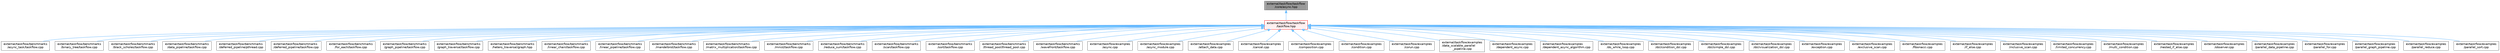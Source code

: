 digraph "external/taskflow/taskflow/core/async.hpp"
{
 // LATEX_PDF_SIZE
  bgcolor="transparent";
  edge [fontname=Helvetica,fontsize=10,labelfontname=Helvetica,labelfontsize=10];
  node [fontname=Helvetica,fontsize=10,shape=box,height=0.2,width=0.4];
  Node1 [id="Node000001",label="external/taskflow/taskflow\l/core/async.hpp",height=0.2,width=0.4,color="gray40", fillcolor="grey60", style="filled", fontcolor="black",tooltip=" "];
  Node1 -> Node2 [id="edge1_Node000001_Node000002",dir="back",color="steelblue1",style="solid",tooltip=" "];
  Node2 [id="Node000002",label="external/taskflow/taskflow\l/taskflow.hpp",height=0.2,width=0.4,color="red", fillcolor="#FFF0F0", style="filled",URL="$taskflow_8hpp.html",tooltip="main taskflow include file"];
  Node2 -> Node3 [id="edge2_Node000002_Node000003",dir="back",color="steelblue1",style="solid",tooltip=" "];
  Node3 [id="Node000003",label="external/taskflow/benchmarks\l/async_task/taskflow.cpp",height=0.2,width=0.4,color="grey40", fillcolor="white", style="filled",URL="$benchmarks_2async__task_2taskflow_8cpp.html",tooltip=" "];
  Node2 -> Node4 [id="edge3_Node000002_Node000004",dir="back",color="steelblue1",style="solid",tooltip=" "];
  Node4 [id="Node000004",label="external/taskflow/benchmarks\l/binary_tree/taskflow.cpp",height=0.2,width=0.4,color="grey40", fillcolor="white", style="filled",URL="$benchmarks_2binary__tree_2taskflow_8cpp.html",tooltip=" "];
  Node2 -> Node5 [id="edge4_Node000002_Node000005",dir="back",color="steelblue1",style="solid",tooltip=" "];
  Node5 [id="Node000005",label="external/taskflow/benchmarks\l/black_scholes/taskflow.cpp",height=0.2,width=0.4,color="grey40", fillcolor="white", style="filled",URL="$benchmarks_2black__scholes_2taskflow_8cpp.html",tooltip=" "];
  Node2 -> Node6 [id="edge5_Node000002_Node000006",dir="back",color="steelblue1",style="solid",tooltip=" "];
  Node6 [id="Node000006",label="external/taskflow/benchmarks\l/data_pipeline/taskflow.cpp",height=0.2,width=0.4,color="grey40", fillcolor="white", style="filled",URL="$benchmarks_2data__pipeline_2taskflow_8cpp.html",tooltip=" "];
  Node2 -> Node7 [id="edge6_Node000002_Node000007",dir="back",color="steelblue1",style="solid",tooltip=" "];
  Node7 [id="Node000007",label="external/taskflow/benchmarks\l/deferred_pipeline/pthread.cpp",height=0.2,width=0.4,color="grey40", fillcolor="white", style="filled",URL="$benchmarks_2deferred__pipeline_2pthread_8cpp.html",tooltip=" "];
  Node2 -> Node8 [id="edge7_Node000002_Node000008",dir="back",color="steelblue1",style="solid",tooltip=" "];
  Node8 [id="Node000008",label="external/taskflow/benchmarks\l/deferred_pipeline/taskflow.cpp",height=0.2,width=0.4,color="grey40", fillcolor="white", style="filled",URL="$benchmarks_2deferred__pipeline_2taskflow_8cpp.html",tooltip=" "];
  Node2 -> Node9 [id="edge8_Node000002_Node000009",dir="back",color="steelblue1",style="solid",tooltip=" "];
  Node9 [id="Node000009",label="external/taskflow/benchmarks\l/for_each/taskflow.cpp",height=0.2,width=0.4,color="grey40", fillcolor="white", style="filled",URL="$benchmarks_2for__each_2taskflow_8cpp.html",tooltip=" "];
  Node2 -> Node10 [id="edge9_Node000002_Node000010",dir="back",color="steelblue1",style="solid",tooltip=" "];
  Node10 [id="Node000010",label="external/taskflow/benchmarks\l/graph_pipeline/taskflow.cpp",height=0.2,width=0.4,color="grey40", fillcolor="white", style="filled",URL="$benchmarks_2graph__pipeline_2taskflow_8cpp.html",tooltip=" "];
  Node2 -> Node11 [id="edge10_Node000002_Node000011",dir="back",color="steelblue1",style="solid",tooltip=" "];
  Node11 [id="Node000011",label="external/taskflow/benchmarks\l/graph_traversal/taskflow.cpp",height=0.2,width=0.4,color="grey40", fillcolor="white", style="filled",URL="$benchmarks_2graph__traversal_2taskflow_8cpp.html",tooltip=" "];
  Node2 -> Node12 [id="edge11_Node000002_Node000012",dir="back",color="steelblue1",style="solid",tooltip=" "];
  Node12 [id="Node000012",label="external/taskflow/benchmarks\l/hetero_traversal/graph.hpp",height=0.2,width=0.4,color="grey40", fillcolor="white", style="filled",URL="$benchmarks_2hetero__traversal_2graph_8hpp.html",tooltip=" "];
  Node2 -> Node13 [id="edge12_Node000002_Node000013",dir="back",color="steelblue1",style="solid",tooltip=" "];
  Node13 [id="Node000013",label="external/taskflow/benchmarks\l/linear_chain/taskflow.cpp",height=0.2,width=0.4,color="grey40", fillcolor="white", style="filled",URL="$benchmarks_2linear__chain_2taskflow_8cpp.html",tooltip=" "];
  Node2 -> Node14 [id="edge13_Node000002_Node000014",dir="back",color="steelblue1",style="solid",tooltip=" "];
  Node14 [id="Node000014",label="external/taskflow/benchmarks\l/linear_pipeline/taskflow.cpp",height=0.2,width=0.4,color="grey40", fillcolor="white", style="filled",URL="$benchmarks_2linear__pipeline_2taskflow_8cpp.html",tooltip=" "];
  Node2 -> Node15 [id="edge14_Node000002_Node000015",dir="back",color="steelblue1",style="solid",tooltip=" "];
  Node15 [id="Node000015",label="external/taskflow/benchmarks\l/mandelbrot/taskflow.cpp",height=0.2,width=0.4,color="grey40", fillcolor="white", style="filled",URL="$benchmarks_2mandelbrot_2taskflow_8cpp.html",tooltip=" "];
  Node2 -> Node16 [id="edge15_Node000002_Node000016",dir="back",color="steelblue1",style="solid",tooltip=" "];
  Node16 [id="Node000016",label="external/taskflow/benchmarks\l/matrix_multiplication/taskflow.cpp",height=0.2,width=0.4,color="grey40", fillcolor="white", style="filled",URL="$benchmarks_2matrix__multiplication_2taskflow_8cpp.html",tooltip=" "];
  Node2 -> Node17 [id="edge16_Node000002_Node000017",dir="back",color="steelblue1",style="solid",tooltip=" "];
  Node17 [id="Node000017",label="external/taskflow/benchmarks\l/mnist/taskflow.cpp",height=0.2,width=0.4,color="grey40", fillcolor="white", style="filled",URL="$benchmarks_2mnist_2taskflow_8cpp.html",tooltip=" "];
  Node2 -> Node18 [id="edge17_Node000002_Node000018",dir="back",color="steelblue1",style="solid",tooltip=" "];
  Node18 [id="Node000018",label="external/taskflow/benchmarks\l/reduce_sum/taskflow.cpp",height=0.2,width=0.4,color="grey40", fillcolor="white", style="filled",URL="$benchmarks_2reduce__sum_2taskflow_8cpp.html",tooltip=" "];
  Node2 -> Node19 [id="edge18_Node000002_Node000019",dir="back",color="steelblue1",style="solid",tooltip=" "];
  Node19 [id="Node000019",label="external/taskflow/benchmarks\l/scan/taskflow.cpp",height=0.2,width=0.4,color="grey40", fillcolor="white", style="filled",URL="$benchmarks_2scan_2taskflow_8cpp.html",tooltip=" "];
  Node2 -> Node20 [id="edge19_Node000002_Node000020",dir="back",color="steelblue1",style="solid",tooltip=" "];
  Node20 [id="Node000020",label="external/taskflow/benchmarks\l/sort/taskflow.cpp",height=0.2,width=0.4,color="grey40", fillcolor="white", style="filled",URL="$benchmarks_2sort_2taskflow_8cpp.html",tooltip=" "];
  Node2 -> Node21 [id="edge20_Node000002_Node000021",dir="back",color="steelblue1",style="solid",tooltip=" "];
  Node21 [id="Node000021",label="external/taskflow/benchmarks\l/thread_pool/thread_pool.cpp",height=0.2,width=0.4,color="grey40", fillcolor="white", style="filled",URL="$thread__pool_8cpp.html",tooltip=" "];
  Node2 -> Node22 [id="edge21_Node000002_Node000022",dir="back",color="steelblue1",style="solid",tooltip=" "];
  Node22 [id="Node000022",label="external/taskflow/benchmarks\l/wavefront/taskflow.cpp",height=0.2,width=0.4,color="grey40", fillcolor="white", style="filled",URL="$benchmarks_2wavefront_2taskflow_8cpp.html",tooltip=" "];
  Node2 -> Node23 [id="edge22_Node000002_Node000023",dir="back",color="steelblue1",style="solid",tooltip=" "];
  Node23 [id="Node000023",label="external/taskflow/examples\l/async.cpp",height=0.2,width=0.4,color="grey40", fillcolor="white", style="filled",URL="$external_2taskflow_2examples_2async_8cpp.html",tooltip=" "];
  Node2 -> Node24 [id="edge23_Node000002_Node000024",dir="back",color="steelblue1",style="solid",tooltip=" "];
  Node24 [id="Node000024",label="external/taskflow/examples\l/async_module.cpp",height=0.2,width=0.4,color="grey40", fillcolor="white", style="filled",URL="$async__module_8cpp.html",tooltip=" "];
  Node2 -> Node25 [id="edge24_Node000002_Node000025",dir="back",color="steelblue1",style="solid",tooltip=" "];
  Node25 [id="Node000025",label="external/taskflow/examples\l/attach_data.cpp",height=0.2,width=0.4,color="grey40", fillcolor="white", style="filled",URL="$attach__data_8cpp.html",tooltip=" "];
  Node2 -> Node26 [id="edge25_Node000002_Node000026",dir="back",color="steelblue1",style="solid",tooltip=" "];
  Node26 [id="Node000026",label="external/taskflow/examples\l/cancel.cpp",height=0.2,width=0.4,color="grey40", fillcolor="white", style="filled",URL="$cancel_8cpp.html",tooltip=" "];
  Node2 -> Node27 [id="edge26_Node000002_Node000027",dir="back",color="steelblue1",style="solid",tooltip=" "];
  Node27 [id="Node000027",label="external/taskflow/examples\l/composition.cpp",height=0.2,width=0.4,color="grey40", fillcolor="white", style="filled",URL="$composition_8cpp.html",tooltip=" "];
  Node2 -> Node28 [id="edge27_Node000002_Node000028",dir="back",color="steelblue1",style="solid",tooltip=" "];
  Node28 [id="Node000028",label="external/taskflow/examples\l/condition.cpp",height=0.2,width=0.4,color="grey40", fillcolor="white", style="filled",URL="$condition_8cpp.html",tooltip=" "];
  Node2 -> Node29 [id="edge28_Node000002_Node000029",dir="back",color="steelblue1",style="solid",tooltip=" "];
  Node29 [id="Node000029",label="external/taskflow/examples\l/corun.cpp",height=0.2,width=0.4,color="grey40", fillcolor="white", style="filled",URL="$corun_8cpp.html",tooltip=" "];
  Node2 -> Node30 [id="edge29_Node000002_Node000030",dir="back",color="steelblue1",style="solid",tooltip=" "];
  Node30 [id="Node000030",label="external/taskflow/examples\l/data_scalable_parallel\l_pipeline.cpp",height=0.2,width=0.4,color="grey40", fillcolor="white", style="filled",URL="$data__scalable__parallel__pipeline_8cpp.html",tooltip=" "];
  Node2 -> Node31 [id="edge30_Node000002_Node000031",dir="back",color="steelblue1",style="solid",tooltip=" "];
  Node31 [id="Node000031",label="external/taskflow/examples\l/dependent_async.cpp",height=0.2,width=0.4,color="grey40", fillcolor="white", style="filled",URL="$dependent__async_8cpp.html",tooltip=" "];
  Node2 -> Node32 [id="edge31_Node000002_Node000032",dir="back",color="steelblue1",style="solid",tooltip=" "];
  Node32 [id="Node000032",label="external/taskflow/examples\l/dependent_async_algorithm.cpp",height=0.2,width=0.4,color="grey40", fillcolor="white", style="filled",URL="$dependent__async__algorithm_8cpp.html",tooltip=" "];
  Node2 -> Node33 [id="edge32_Node000002_Node000033",dir="back",color="steelblue1",style="solid",tooltip=" "];
  Node33 [id="Node000033",label="external/taskflow/examples\l/do_while_loop.cpp",height=0.2,width=0.4,color="grey40", fillcolor="white", style="filled",URL="$do__while__loop_8cpp.html",tooltip=" "];
  Node2 -> Node34 [id="edge33_Node000002_Node000034",dir="back",color="steelblue1",style="solid",tooltip=" "];
  Node34 [id="Node000034",label="external/taskflow/examples\l/dsl/condition_dsl.cpp",height=0.2,width=0.4,color="grey40", fillcolor="white", style="filled",URL="$condition__dsl_8cpp.html",tooltip=" "];
  Node2 -> Node35 [id="edge34_Node000002_Node000035",dir="back",color="steelblue1",style="solid",tooltip=" "];
  Node35 [id="Node000035",label="external/taskflow/examples\l/dsl/simple_dsl.cpp",height=0.2,width=0.4,color="grey40", fillcolor="white", style="filled",URL="$simple__dsl_8cpp.html",tooltip=" "];
  Node2 -> Node36 [id="edge35_Node000002_Node000036",dir="back",color="steelblue1",style="solid",tooltip=" "];
  Node36 [id="Node000036",label="external/taskflow/examples\l/dsl/visualization_dsl.cpp",height=0.2,width=0.4,color="grey40", fillcolor="white", style="filled",URL="$visualization__dsl_8cpp.html",tooltip=" "];
  Node2 -> Node37 [id="edge36_Node000002_Node000037",dir="back",color="steelblue1",style="solid",tooltip=" "];
  Node37 [id="Node000037",label="external/taskflow/examples\l/exception.cpp",height=0.2,width=0.4,color="grey40", fillcolor="white", style="filled",URL="$exception_8cpp.html",tooltip=" "];
  Node2 -> Node38 [id="edge37_Node000002_Node000038",dir="back",color="steelblue1",style="solid",tooltip=" "];
  Node38 [id="Node000038",label="external/taskflow/examples\l/exclusive_scan.cpp",height=0.2,width=0.4,color="grey40", fillcolor="white", style="filled",URL="$exclusive__scan_8cpp.html",tooltip=" "];
  Node2 -> Node39 [id="edge38_Node000002_Node000039",dir="back",color="steelblue1",style="solid",tooltip=" "];
  Node39 [id="Node000039",label="external/taskflow/examples\l/fibonacci.cpp",height=0.2,width=0.4,color="grey40", fillcolor="white", style="filled",URL="$examples_2_fibonacci_8cpp.html",tooltip=" "];
  Node2 -> Node40 [id="edge39_Node000002_Node000040",dir="back",color="steelblue1",style="solid",tooltip=" "];
  Node40 [id="Node000040",label="external/taskflow/examples\l/if_else.cpp",height=0.2,width=0.4,color="grey40", fillcolor="white", style="filled",URL="$if__else_8cpp.html",tooltip=" "];
  Node2 -> Node41 [id="edge40_Node000002_Node000041",dir="back",color="steelblue1",style="solid",tooltip=" "];
  Node41 [id="Node000041",label="external/taskflow/examples\l/inclusive_scan.cpp",height=0.2,width=0.4,color="grey40", fillcolor="white", style="filled",URL="$inclusive__scan_8cpp.html",tooltip=" "];
  Node2 -> Node42 [id="edge41_Node000002_Node000042",dir="back",color="steelblue1",style="solid",tooltip=" "];
  Node42 [id="Node000042",label="external/taskflow/examples\l/limited_concurrency.cpp",height=0.2,width=0.4,color="grey40", fillcolor="white", style="filled",URL="$limited__concurrency_8cpp.html",tooltip=" "];
  Node2 -> Node43 [id="edge42_Node000002_Node000043",dir="back",color="steelblue1",style="solid",tooltip=" "];
  Node43 [id="Node000043",label="external/taskflow/examples\l/multi_condition.cpp",height=0.2,width=0.4,color="grey40", fillcolor="white", style="filled",URL="$multi__condition_8cpp.html",tooltip=" "];
  Node2 -> Node44 [id="edge43_Node000002_Node000044",dir="back",color="steelblue1",style="solid",tooltip=" "];
  Node44 [id="Node000044",label="external/taskflow/examples\l/nested_if_else.cpp",height=0.2,width=0.4,color="grey40", fillcolor="white", style="filled",URL="$nested__if__else_8cpp.html",tooltip=" "];
  Node2 -> Node45 [id="edge44_Node000002_Node000045",dir="back",color="steelblue1",style="solid",tooltip=" "];
  Node45 [id="Node000045",label="external/taskflow/examples\l/observer.cpp",height=0.2,width=0.4,color="grey40", fillcolor="white", style="filled",URL="$observer_8cpp.html",tooltip=" "];
  Node2 -> Node46 [id="edge45_Node000002_Node000046",dir="back",color="steelblue1",style="solid",tooltip=" "];
  Node46 [id="Node000046",label="external/taskflow/examples\l/parallel_data_pipeline.cpp",height=0.2,width=0.4,color="grey40", fillcolor="white", style="filled",URL="$parallel__data__pipeline_8cpp.html",tooltip=" "];
  Node2 -> Node47 [id="edge46_Node000002_Node000047",dir="back",color="steelblue1",style="solid",tooltip=" "];
  Node47 [id="Node000047",label="external/taskflow/examples\l/parallel_for.cpp",height=0.2,width=0.4,color="grey40", fillcolor="white", style="filled",URL="$parallel__for_8cpp.html",tooltip=" "];
  Node2 -> Node48 [id="edge47_Node000002_Node000048",dir="back",color="steelblue1",style="solid",tooltip=" "];
  Node48 [id="Node000048",label="external/taskflow/examples\l/parallel_graph_pipeline.cpp",height=0.2,width=0.4,color="grey40", fillcolor="white", style="filled",URL="$parallel__graph__pipeline_8cpp.html",tooltip=" "];
  Node2 -> Node49 [id="edge48_Node000002_Node000049",dir="back",color="steelblue1",style="solid",tooltip=" "];
  Node49 [id="Node000049",label="external/taskflow/examples\l/parallel_reduce.cpp",height=0.2,width=0.4,color="grey40", fillcolor="white", style="filled",URL="$parallel__reduce_8cpp.html",tooltip=" "];
  Node2 -> Node50 [id="edge49_Node000002_Node000050",dir="back",color="steelblue1",style="solid",tooltip=" "];
  Node50 [id="Node000050",label="external/taskflow/examples\l/parallel_sort.cpp",height=0.2,width=0.4,color="grey40", fillcolor="white", style="filled",URL="$parallel__sort_8cpp.html",tooltip=" "];
}
